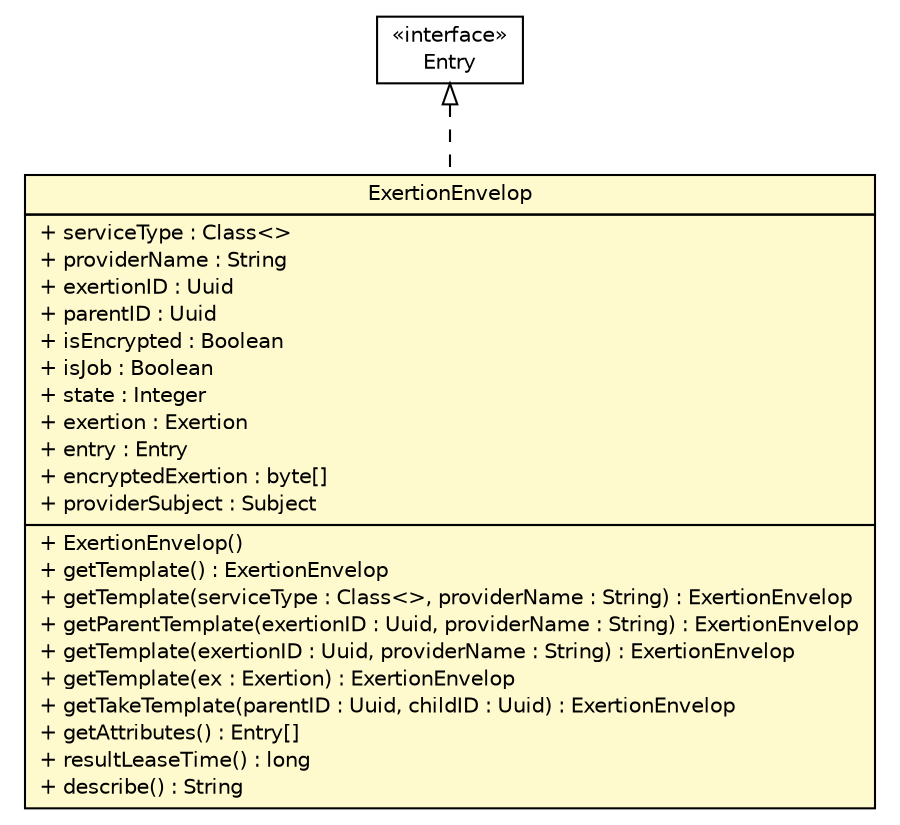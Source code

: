 #!/usr/local/bin/dot
#
# Class diagram 
# Generated by UMLGraph version R5_6 (http://www.umlgraph.org/)
#

digraph G {
	edge [fontname="Helvetica",fontsize=10,labelfontname="Helvetica",labelfontsize=10];
	node [fontname="Helvetica",fontsize=10,shape=plaintext];
	nodesep=0.25;
	ranksep=0.5;
	// sorcer.core.exertion.ExertionEnvelop
	c148161 [label=<<table title="sorcer.core.exertion.ExertionEnvelop" border="0" cellborder="1" cellspacing="0" cellpadding="2" port="p" bgcolor="lemonChiffon" href="./ExertionEnvelop.html">
		<tr><td><table border="0" cellspacing="0" cellpadding="1">
<tr><td align="center" balign="center"> ExertionEnvelop </td></tr>
		</table></td></tr>
		<tr><td><table border="0" cellspacing="0" cellpadding="1">
<tr><td align="left" balign="left"> + serviceType : Class&lt;&gt; </td></tr>
<tr><td align="left" balign="left"> + providerName : String </td></tr>
<tr><td align="left" balign="left"> + exertionID : Uuid </td></tr>
<tr><td align="left" balign="left"> + parentID : Uuid </td></tr>
<tr><td align="left" balign="left"> + isEncrypted : Boolean </td></tr>
<tr><td align="left" balign="left"> + isJob : Boolean </td></tr>
<tr><td align="left" balign="left"> + state : Integer </td></tr>
<tr><td align="left" balign="left"> + exertion : Exertion </td></tr>
<tr><td align="left" balign="left"> + entry : Entry </td></tr>
<tr><td align="left" balign="left"> + encryptedExertion : byte[] </td></tr>
<tr><td align="left" balign="left"> + providerSubject : Subject </td></tr>
		</table></td></tr>
		<tr><td><table border="0" cellspacing="0" cellpadding="1">
<tr><td align="left" balign="left"> + ExertionEnvelop() </td></tr>
<tr><td align="left" balign="left"> + getTemplate() : ExertionEnvelop </td></tr>
<tr><td align="left" balign="left"> + getTemplate(serviceType : Class&lt;&gt;, providerName : String) : ExertionEnvelop </td></tr>
<tr><td align="left" balign="left"> + getParentTemplate(exertionID : Uuid, providerName : String) : ExertionEnvelop </td></tr>
<tr><td align="left" balign="left"> + getTemplate(exertionID : Uuid, providerName : String) : ExertionEnvelop </td></tr>
<tr><td align="left" balign="left"> + getTemplate(ex : Exertion) : ExertionEnvelop </td></tr>
<tr><td align="left" balign="left"> + getTakeTemplate(parentID : Uuid, childID : Uuid) : ExertionEnvelop </td></tr>
<tr><td align="left" balign="left"> + getAttributes() : Entry[] </td></tr>
<tr><td align="left" balign="left"> + resultLeaseTime() : long </td></tr>
<tr><td align="left" balign="left"> + describe() : String </td></tr>
		</table></td></tr>
		</table>>, URL="./ExertionEnvelop.html", fontname="Helvetica", fontcolor="black", fontsize=10.0];
	//sorcer.core.exertion.ExertionEnvelop implements net.jini.core.entry.Entry
	c148398:p -> c148161:p [dir=back,arrowtail=empty,style=dashed];
	// net.jini.core.entry.Entry
	c148398 [label=<<table title="net.jini.core.entry.Entry" border="0" cellborder="1" cellspacing="0" cellpadding="2" port="p" href="https://river.apache.org/doc/api/net/jini/core/entry/Entry.html">
		<tr><td><table border="0" cellspacing="0" cellpadding="1">
<tr><td align="center" balign="center"> &#171;interface&#187; </td></tr>
<tr><td align="center" balign="center"> Entry </td></tr>
		</table></td></tr>
		</table>>, URL="https://river.apache.org/doc/api/net/jini/core/entry/Entry.html", fontname="Helvetica", fontcolor="black", fontsize=10.0];
}

